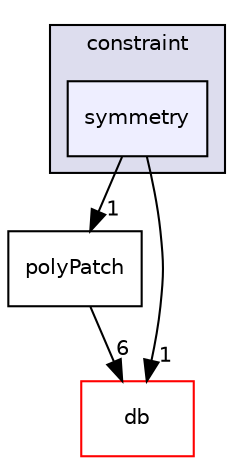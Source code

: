 digraph "src/OpenFOAM/meshes/polyMesh/polyPatches/constraint/symmetry" {
  bgcolor=transparent;
  compound=true
  node [ fontsize="10", fontname="Helvetica"];
  edge [ labelfontsize="10", labelfontname="Helvetica"];
  subgraph clusterdir_09b4360db181b1c37726382a34e0210b {
    graph [ bgcolor="#ddddee", pencolor="black", label="constraint" fontname="Helvetica", fontsize="10", URL="dir_09b4360db181b1c37726382a34e0210b.html"]
  dir_6417766943dce6d55f91303357870aa2 [shape=box, label="symmetry", style="filled", fillcolor="#eeeeff", pencolor="black", URL="dir_6417766943dce6d55f91303357870aa2.html"];
  }
  dir_e00799da7fb4d299a4bc01389c26736d [shape=box label="polyPatch" URL="dir_e00799da7fb4d299a4bc01389c26736d.html"];
  dir_63c634f7a7cfd679ac26c67fb30fc32f [shape=box label="db" color="red" URL="dir_63c634f7a7cfd679ac26c67fb30fc32f.html"];
  dir_e00799da7fb4d299a4bc01389c26736d->dir_63c634f7a7cfd679ac26c67fb30fc32f [headlabel="6", labeldistance=1.5 headhref="dir_002301_001954.html"];
  dir_6417766943dce6d55f91303357870aa2->dir_e00799da7fb4d299a4bc01389c26736d [headlabel="1", labeldistance=1.5 headhref="dir_002296_002301.html"];
  dir_6417766943dce6d55f91303357870aa2->dir_63c634f7a7cfd679ac26c67fb30fc32f [headlabel="1", labeldistance=1.5 headhref="dir_002296_001954.html"];
}
